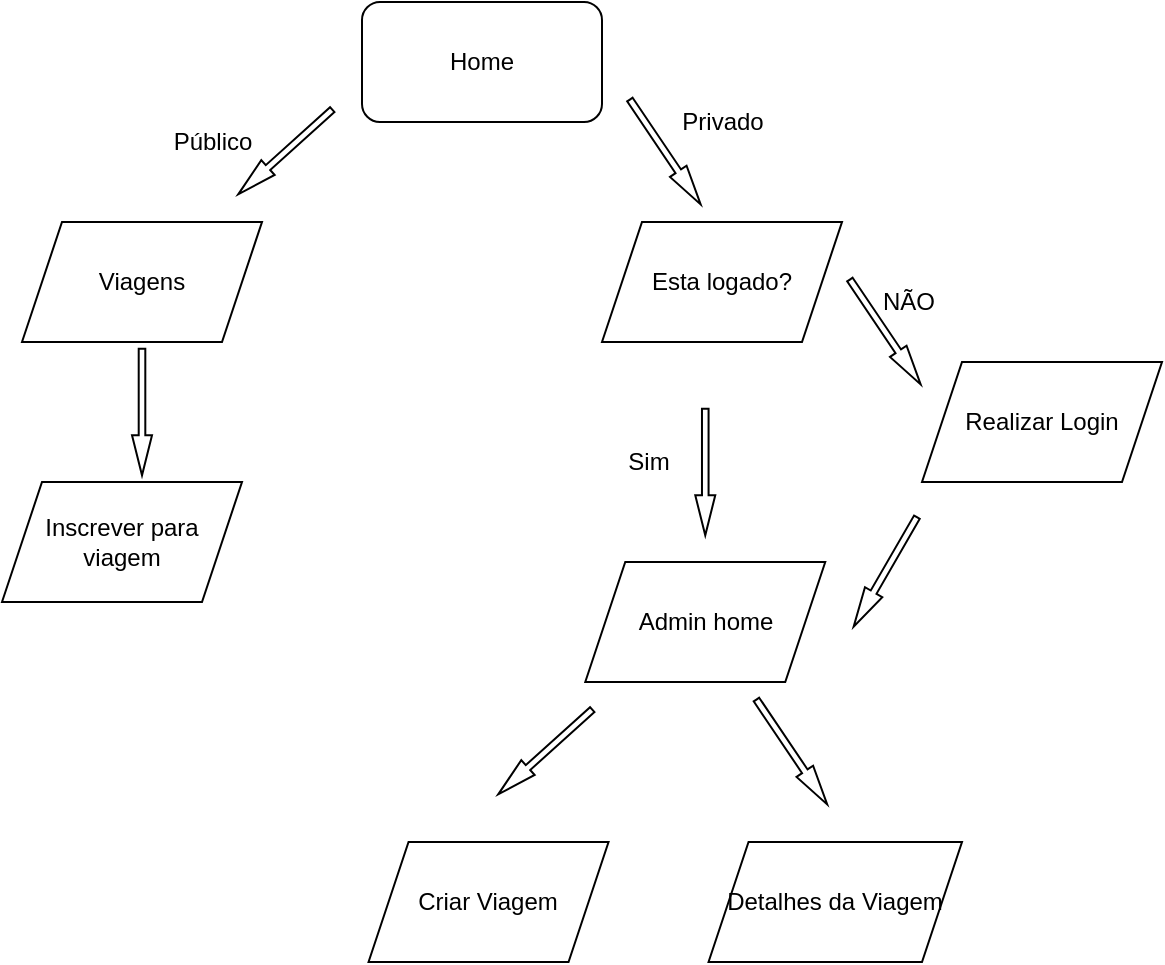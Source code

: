 <mxfile version="16.5.6" type="device"><diagram id="oZ5hjHfCqf2czcgNMc3T" name="Page-1"><mxGraphModel dx="1422" dy="762" grid="1" gridSize="10" guides="1" tooltips="1" connect="1" arrows="1" fold="1" page="1" pageScale="1" pageWidth="827" pageHeight="1169" math="0" shadow="0"><root><mxCell id="0"/><mxCell id="1" parent="0"/><mxCell id="bVAzdN2WY9gys3UTFk3M-1" value="Home" style="rounded=1;whiteSpace=wrap;html=1;" vertex="1" parent="1"><mxGeometry x="330" y="170" width="120" height="60" as="geometry"/></mxCell><mxCell id="bVAzdN2WY9gys3UTFk3M-2" value="Viagens" style="shape=parallelogram;perimeter=parallelogramPerimeter;whiteSpace=wrap;html=1;fixedSize=1;" vertex="1" parent="1"><mxGeometry x="160" y="280" width="120" height="60" as="geometry"/></mxCell><mxCell id="bVAzdN2WY9gys3UTFk3M-3" value="Inscrever para viagem" style="shape=parallelogram;perimeter=parallelogramPerimeter;whiteSpace=wrap;html=1;fixedSize=1;" vertex="1" parent="1"><mxGeometry x="150" y="410" width="120" height="60" as="geometry"/></mxCell><mxCell id="bVAzdN2WY9gys3UTFk3M-4" value="Esta logado?" style="shape=parallelogram;perimeter=parallelogramPerimeter;whiteSpace=wrap;html=1;fixedSize=1;" vertex="1" parent="1"><mxGeometry x="450" y="280" width="120" height="60" as="geometry"/></mxCell><mxCell id="bVAzdN2WY9gys3UTFk3M-5" value="Realizar Login" style="shape=parallelogram;perimeter=parallelogramPerimeter;whiteSpace=wrap;html=1;fixedSize=1;" vertex="1" parent="1"><mxGeometry x="610" y="350" width="120" height="60" as="geometry"/></mxCell><mxCell id="bVAzdN2WY9gys3UTFk3M-15" value="" style="html=1;shadow=0;dashed=0;align=center;verticalAlign=middle;shape=mxgraph.arrows2.arrow;dy=0.67;dx=20;notch=0;rotation=-222;" vertex="1" parent="1"><mxGeometry x="260" y="240" width="63.27" height="10" as="geometry"/></mxCell><mxCell id="bVAzdN2WY9gys3UTFk3M-16" value="" style="html=1;shadow=0;dashed=0;align=center;verticalAlign=middle;shape=mxgraph.arrows2.arrow;dy=0.67;dx=20;notch=0;rotation=90;" vertex="1" parent="1"><mxGeometry x="188.37" y="370" width="63.27" height="10" as="geometry"/></mxCell><mxCell id="bVAzdN2WY9gys3UTFk3M-17" value="" style="html=1;shadow=0;dashed=0;align=center;verticalAlign=middle;shape=mxgraph.arrows2.arrow;dy=0.67;dx=20;notch=0;rotation=56;" vertex="1" parent="1"><mxGeometry x="450" y="240" width="63.27" height="10" as="geometry"/></mxCell><mxCell id="bVAzdN2WY9gys3UTFk3M-18" value="" style="html=1;shadow=0;dashed=0;align=center;verticalAlign=middle;shape=mxgraph.arrows2.arrow;dy=0.67;dx=20;notch=0;rotation=90;" vertex="1" parent="1"><mxGeometry x="470" y="400" width="63.27" height="10" as="geometry"/></mxCell><mxCell id="bVAzdN2WY9gys3UTFk3M-19" value="" style="html=1;shadow=0;dashed=0;align=center;verticalAlign=middle;shape=mxgraph.arrows2.arrow;dy=0.67;dx=20;notch=0;rotation=56;" vertex="1" parent="1"><mxGeometry x="560" y="330" width="63.27" height="10" as="geometry"/></mxCell><mxCell id="bVAzdN2WY9gys3UTFk3M-20" value="" style="html=1;shadow=0;dashed=0;align=center;verticalAlign=middle;shape=mxgraph.arrows2.arrow;dy=0.67;dx=20;notch=0;rotation=-240;" vertex="1" parent="1"><mxGeometry x="560" y="450" width="63.27" height="10" as="geometry"/></mxCell><mxCell id="bVAzdN2WY9gys3UTFk3M-21" value="Admin home" style="shape=parallelogram;perimeter=parallelogramPerimeter;whiteSpace=wrap;html=1;fixedSize=1;" vertex="1" parent="1"><mxGeometry x="441.63" y="450" width="120" height="60" as="geometry"/></mxCell><mxCell id="bVAzdN2WY9gys3UTFk3M-22" value="Criar Viagem" style="shape=parallelogram;perimeter=parallelogramPerimeter;whiteSpace=wrap;html=1;fixedSize=1;" vertex="1" parent="1"><mxGeometry x="333.27" y="590" width="120" height="60" as="geometry"/></mxCell><mxCell id="bVAzdN2WY9gys3UTFk3M-23" value="Detalhes da Viagem" style="shape=parallelogram;perimeter=parallelogramPerimeter;whiteSpace=wrap;html=1;fixedSize=1;" vertex="1" parent="1"><mxGeometry x="503.27" y="590" width="126.73" height="60" as="geometry"/></mxCell><mxCell id="bVAzdN2WY9gys3UTFk3M-24" value="" style="html=1;shadow=0;dashed=0;align=center;verticalAlign=middle;shape=mxgraph.arrows2.arrow;dy=0.67;dx=20;notch=0;rotation=56;" vertex="1" parent="1"><mxGeometry x="513.27" y="540" width="63.27" height="10" as="geometry"/></mxCell><mxCell id="bVAzdN2WY9gys3UTFk3M-27" value="" style="html=1;shadow=0;dashed=0;align=center;verticalAlign=middle;shape=mxgraph.arrows2.arrow;dy=0.67;dx=20;notch=0;rotation=-222;" vertex="1" parent="1"><mxGeometry x="390" y="540" width="63.27" height="10" as="geometry"/></mxCell><mxCell id="bVAzdN2WY9gys3UTFk3M-29" value="NÃO" style="text;html=1;align=center;verticalAlign=middle;resizable=0;points=[];autosize=1;strokeColor=none;fillColor=none;" vertex="1" parent="1"><mxGeometry x="583.27" y="310" width="40" height="20" as="geometry"/></mxCell><mxCell id="bVAzdN2WY9gys3UTFk3M-30" value="Privado" style="text;html=1;align=center;verticalAlign=middle;resizable=0;points=[];autosize=1;strokeColor=none;fillColor=none;" vertex="1" parent="1"><mxGeometry x="480" y="220" width="60" height="20" as="geometry"/></mxCell><mxCell id="bVAzdN2WY9gys3UTFk3M-31" value="Sim" style="text;html=1;align=center;verticalAlign=middle;resizable=0;points=[];autosize=1;strokeColor=none;fillColor=none;" vertex="1" parent="1"><mxGeometry x="453.27" y="390" width="40" height="20" as="geometry"/></mxCell><mxCell id="bVAzdN2WY9gys3UTFk3M-32" value="Público" style="text;html=1;align=center;verticalAlign=middle;resizable=0;points=[];autosize=1;strokeColor=none;fillColor=none;" vertex="1" parent="1"><mxGeometry x="230" y="230" width="50" height="20" as="geometry"/></mxCell></root></mxGraphModel></diagram></mxfile>
